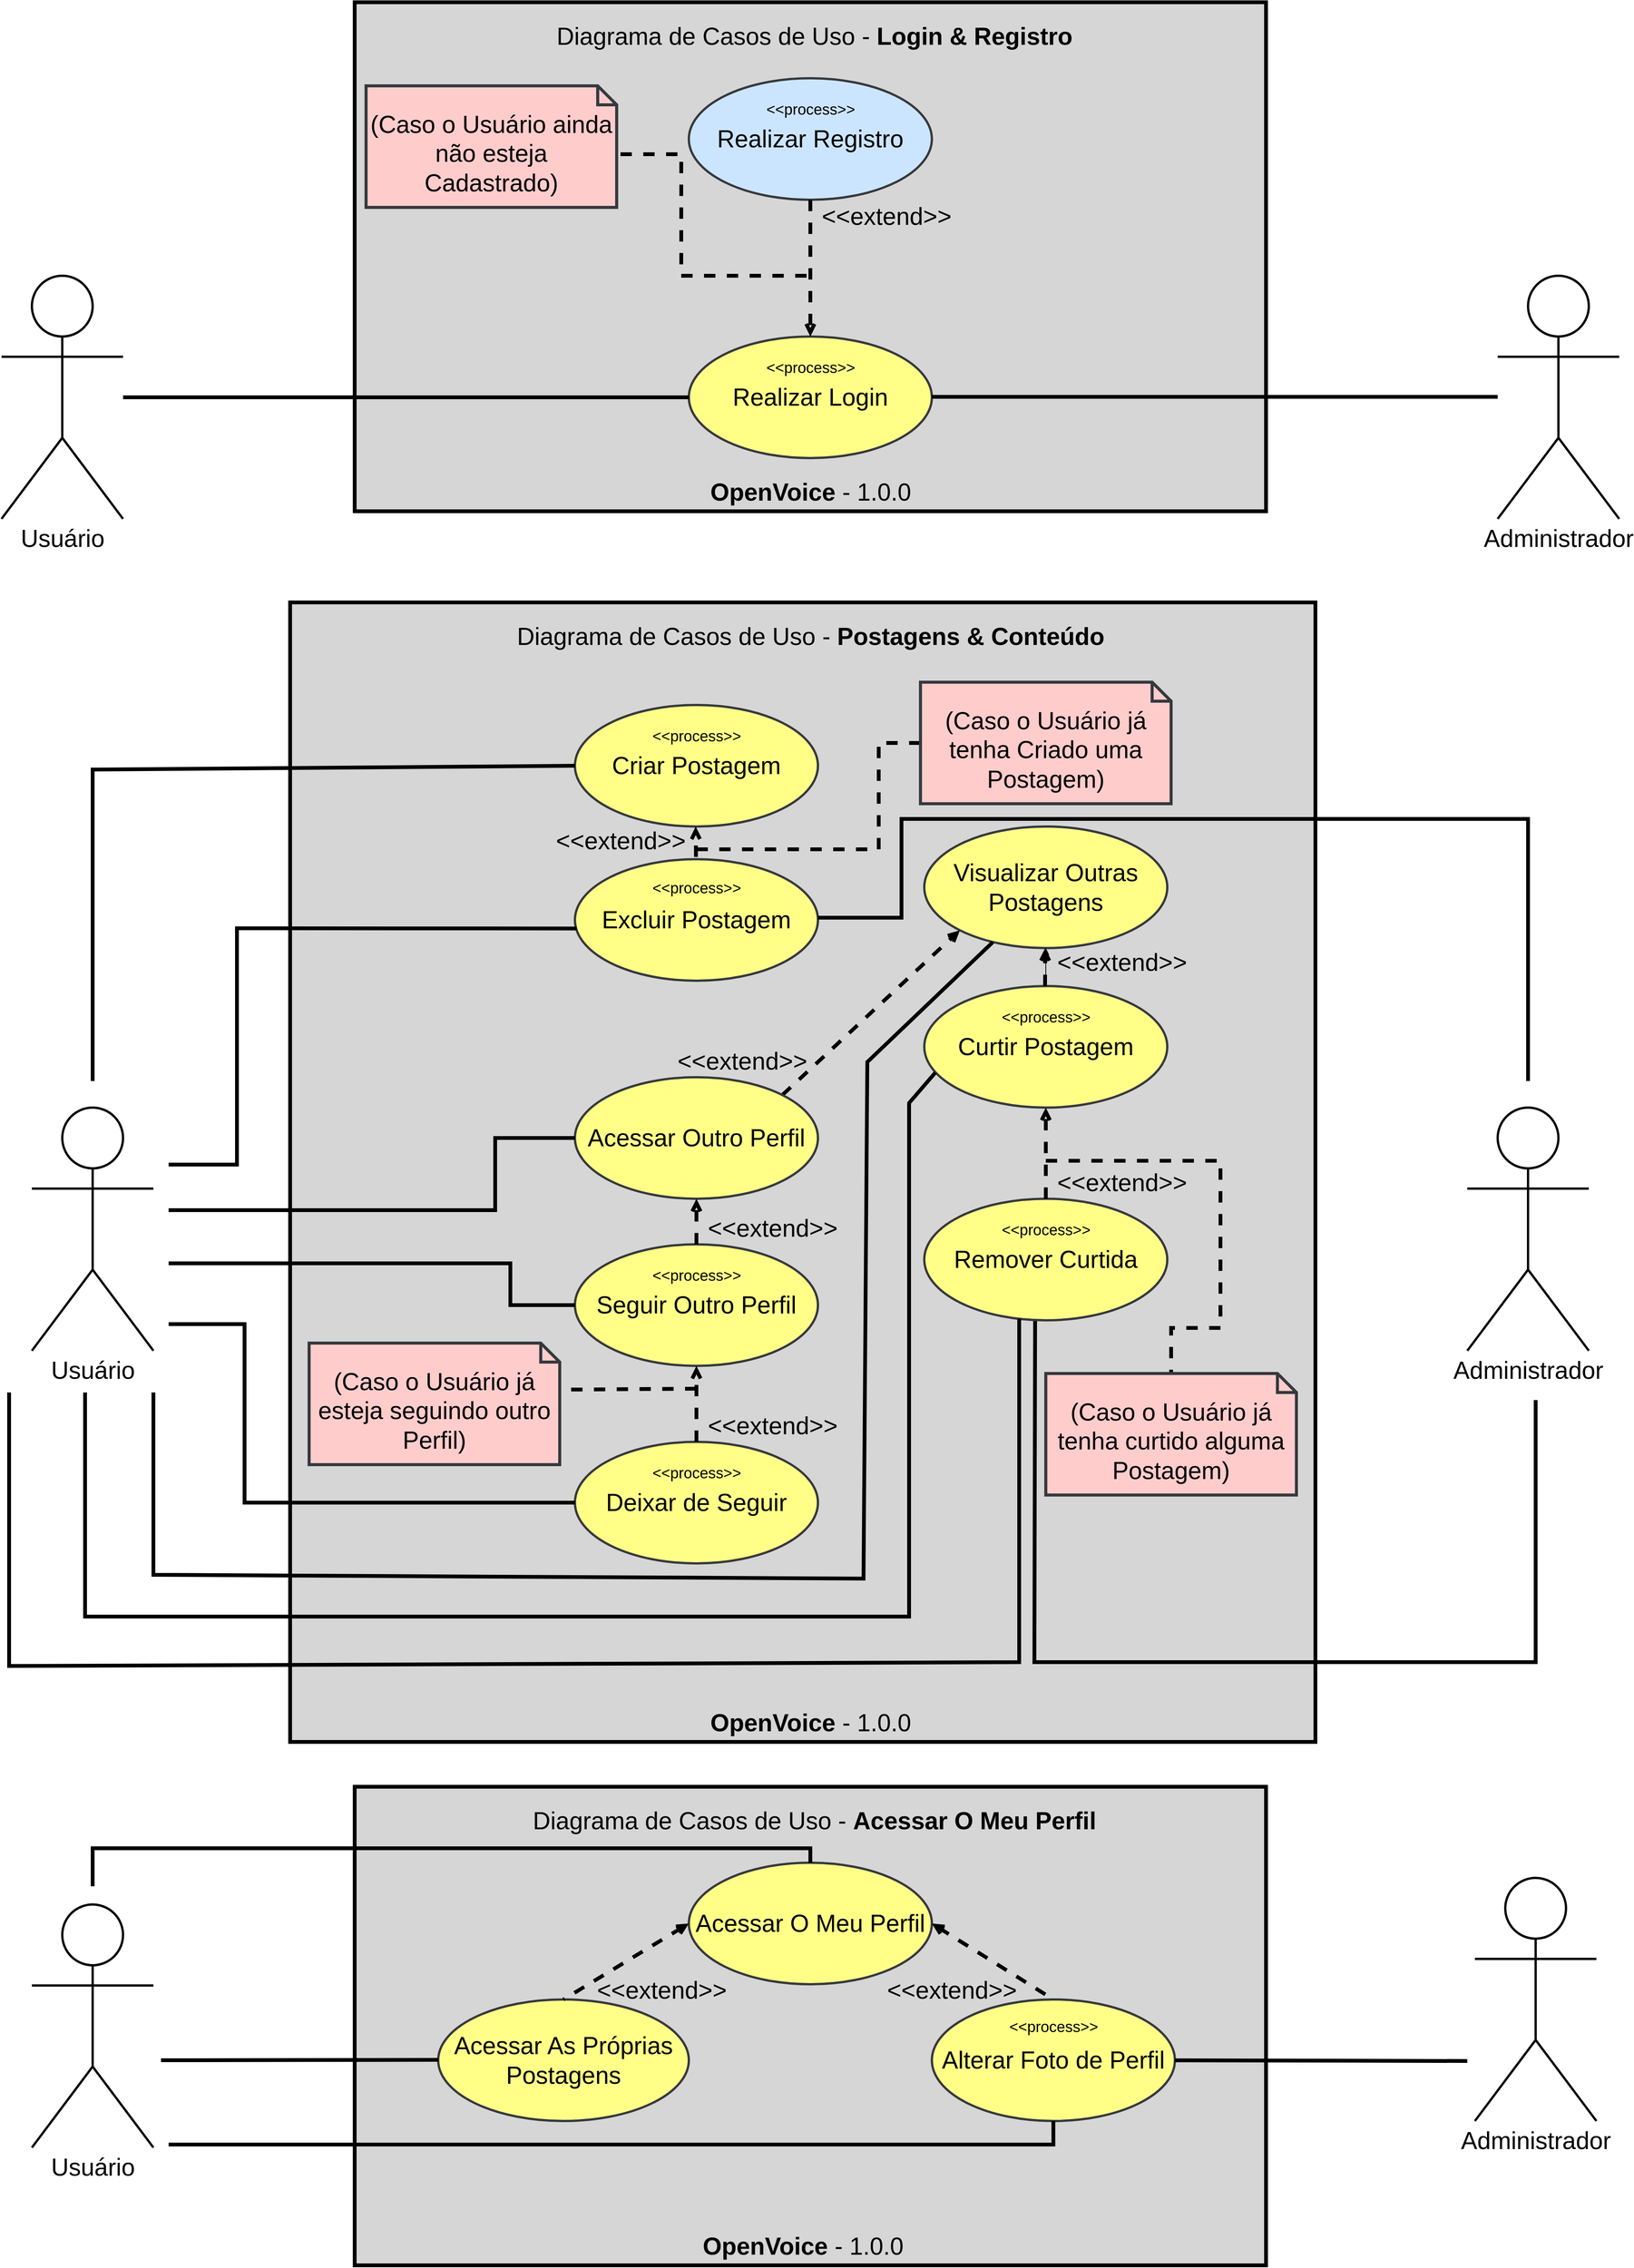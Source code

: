 <mxfile version="24.8.6">
  <diagram name="Page-1" id="Ox3zL68_iwcasz6dOxy_">
    <mxGraphModel dx="2302" dy="1893" grid="1" gridSize="10" guides="1" tooltips="1" connect="1" arrows="1" fold="1" page="1" pageScale="1" pageWidth="850" pageHeight="1100" math="0" shadow="0">
      <root>
        <mxCell id="0" />
        <mxCell id="1" parent="0" />
        <mxCell id="GhDUsiYMYTLdvU3jQH11-101" value="" style="rounded=0;whiteSpace=wrap;html=1;fillColor=#D6D6D6;strokeWidth=5;" parent="1" vertex="1">
          <mxGeometry x="590" y="1050" width="1350" height="1500" as="geometry" />
        </mxCell>
        <mxCell id="GhDUsiYMYTLdvU3jQH11-100" value="&lt;font style=&quot;font-size: 32px;&quot;&gt;Usuário&lt;/font&gt;" style="shape=umlActor;verticalLabelPosition=bottom;verticalAlign=top;html=1;strokeWidth=3;" parent="1" vertex="1">
          <mxGeometry x="250" y="1715" width="160" height="320" as="geometry" />
        </mxCell>
        <mxCell id="GhDUsiYMYTLdvU3jQH11-121" value="&lt;font style=&quot;font-size: 32px;&quot;&gt;Administrador&lt;/font&gt;" style="shape=umlActor;verticalLabelPosition=bottom;verticalAlign=top;html=1;strokeWidth=3;" parent="1" vertex="1">
          <mxGeometry x="2140" y="1715" width="160" height="320" as="geometry" />
        </mxCell>
        <mxCell id="GhDUsiYMYTLdvU3jQH11-58" value="&lt;font style=&quot;font-size: 32px;&quot;&gt;(Caso o Usuário já esteja seguindo outro Perfil)&lt;br&gt;&lt;/font&gt;" style="shape=note2;boundedLbl=1;whiteSpace=wrap;html=1;size=25;verticalAlign=top;align=center;strokeWidth=4;fillColor=#ffcccc;strokeColor=#36393d;" parent="1" vertex="1">
          <mxGeometry x="615" y="2025" width="330" height="160" as="geometry" />
        </mxCell>
        <mxCell id="GhDUsiYMYTLdvU3jQH11-122" value="" style="endArrow=none;html=1;rounded=0;strokeWidth=5;exitX=0.456;exitY=0.996;exitDx=0;exitDy=0;exitPerimeter=0;" parent="1" edge="1" source="GhDUsiYMYTLdvU3jQH11-46">
          <mxGeometry width="50" height="50" relative="1" as="geometry">
            <mxPoint x="1570" y="1997" as="sourcePoint" />
            <mxPoint x="2230" y="2100" as="targetPoint" />
            <Array as="points">
              <mxPoint x="1570" y="2445" />
              <mxPoint x="1980" y="2445" />
              <mxPoint x="2230" y="2445" />
            </Array>
          </mxGeometry>
        </mxCell>
        <mxCell id="GhDUsiYMYTLdvU3jQH11-36" value="&lt;font style=&quot;font-size: 32px;&quot;&gt;Visualizar Outras Postagens&lt;br&gt;&lt;/font&gt;" style="ellipse;whiteSpace=wrap;html=1;strokeWidth=3;fillColor=#ffff88;strokeColor=#36393d;" parent="1" vertex="1">
          <mxGeometry x="1425" y="1345" width="320" height="160" as="geometry" />
        </mxCell>
        <mxCell id="GhDUsiYMYTLdvU3jQH11-38" value="&lt;font style=&quot;font-size: 32px;&quot;&gt;Criar Postagem&lt;br&gt;&lt;/font&gt;" style="ellipse;whiteSpace=wrap;html=1;strokeWidth=3;fillColor=#ffff88;strokeColor=#36393d;" parent="1" vertex="1">
          <mxGeometry x="965" y="1185" width="320" height="160" as="geometry" />
        </mxCell>
        <mxCell id="GhDUsiYMYTLdvU3jQH11-43" value="&lt;font style=&quot;font-size: 32px;&quot;&gt;Excluir Postagem&lt;br&gt;&lt;/font&gt;" style="ellipse;whiteSpace=wrap;html=1;strokeWidth=3;fillColor=#ffff88;strokeColor=#36393d;" parent="1" vertex="1">
          <mxGeometry x="965" y="1388" width="320" height="160" as="geometry" />
        </mxCell>
        <mxCell id="GhDUsiYMYTLdvU3jQH11-64" value="" style="edgeStyle=orthogonalEdgeStyle;rounded=0;orthogonalLoop=1;jettySize=auto;html=1;" parent="1" source="GhDUsiYMYTLdvU3jQH11-45" target="GhDUsiYMYTLdvU3jQH11-36" edge="1">
          <mxGeometry relative="1" as="geometry" />
        </mxCell>
        <mxCell id="GhDUsiYMYTLdvU3jQH11-45" value="&lt;font style=&quot;font-size: 32px;&quot;&gt;Curtir Postagem&lt;br&gt;&lt;/font&gt;" style="ellipse;whiteSpace=wrap;html=1;strokeWidth=3;fillColor=#ffff88;strokeColor=#36393d;" parent="1" vertex="1">
          <mxGeometry x="1425" y="1555" width="320" height="160" as="geometry" />
        </mxCell>
        <mxCell id="GhDUsiYMYTLdvU3jQH11-46" value="&lt;font style=&quot;font-size: 32px;&quot;&gt;Remover Curtida&lt;br&gt;&lt;/font&gt;" style="ellipse;whiteSpace=wrap;html=1;strokeWidth=3;fillColor=#ffff88;strokeColor=#36393d;" parent="1" vertex="1">
          <mxGeometry x="1425" y="1835" width="320" height="160" as="geometry" />
        </mxCell>
        <mxCell id="GhDUsiYMYTLdvU3jQH11-47" value="&lt;font style=&quot;font-size: 32px;&quot;&gt;&amp;lt;&amp;lt;extend&amp;gt;&amp;gt;&lt;/font&gt;" style="html=1;verticalAlign=bottom;labelBackgroundColor=none;endArrow=open;endFill=0;dashed=1;rounded=0;strokeWidth=5;entryX=0.5;entryY=0;entryDx=0;entryDy=0;" parent="1" edge="1">
          <mxGeometry x="-0.581" y="-101" width="160" relative="1" as="geometry">
            <mxPoint x="1584" y="1555" as="sourcePoint" />
            <mxPoint x="1584.23" y="1505" as="targetPoint" />
            <mxPoint as="offset" />
          </mxGeometry>
        </mxCell>
        <mxCell id="GhDUsiYMYTLdvU3jQH11-48" value="&lt;font style=&quot;font-size: 32px;&quot;&gt;&amp;lt;&amp;lt;extend&amp;gt;&amp;gt;&lt;/font&gt;" style="html=1;verticalAlign=bottom;labelBackgroundColor=none;endArrow=open;endFill=0;dashed=1;rounded=0;strokeWidth=5;exitX=1;exitY=0;exitDx=0;exitDy=0;entryX=0;entryY=1;entryDx=0;entryDy=0;" parent="1" source="GhDUsiYMYTLdvU3jQH11-51" target="GhDUsiYMYTLdvU3jQH11-36" edge="1">
          <mxGeometry x="-1" y="58" width="160" relative="1" as="geometry">
            <mxPoint x="1330" y="1645" as="sourcePoint" />
            <mxPoint x="1330.36" y="1755" as="targetPoint" />
            <mxPoint x="-14" y="19" as="offset" />
          </mxGeometry>
        </mxCell>
        <mxCell id="GhDUsiYMYTLdvU3jQH11-49" value="" style="endArrow=none;dashed=1;html=1;rounded=0;strokeWidth=5;entryX=0.5;entryY=0;entryDx=0;entryDy=0;entryPerimeter=0;" parent="1" target="GhDUsiYMYTLdvU3jQH11-50" edge="1">
          <mxGeometry width="50" height="50" relative="1" as="geometry">
            <mxPoint x="1585" y="1785" as="sourcePoint" />
            <mxPoint x="1815" y="2025" as="targetPoint" />
            <Array as="points">
              <mxPoint x="1815" y="1785" />
              <mxPoint x="1815" y="2005" />
              <mxPoint x="1750" y="2005" />
            </Array>
          </mxGeometry>
        </mxCell>
        <mxCell id="GhDUsiYMYTLdvU3jQH11-50" value="&lt;font style=&quot;font-size: 32px;&quot;&gt;(Caso o Usuário já tenha curtido alguma Postagem)&lt;br&gt;&lt;/font&gt;" style="shape=note2;boundedLbl=1;whiteSpace=wrap;html=1;size=25;verticalAlign=top;align=center;strokeWidth=4;fillColor=#ffcccc;strokeColor=#36393d;" parent="1" vertex="1">
          <mxGeometry x="1585" y="2065" width="330" height="160" as="geometry" />
        </mxCell>
        <mxCell id="GhDUsiYMYTLdvU3jQH11-51" value="&lt;font style=&quot;font-size: 32px;&quot;&gt;Acessar Outro Perfil&lt;br&gt;&lt;/font&gt;" style="ellipse;whiteSpace=wrap;html=1;strokeWidth=3;fillColor=#ffff88;strokeColor=#36393d;" parent="1" vertex="1">
          <mxGeometry x="965" y="1675" width="320" height="160" as="geometry" />
        </mxCell>
        <mxCell id="GhDUsiYMYTLdvU3jQH11-52" value="&lt;font style=&quot;font-size: 32px;&quot;&gt;&amp;lt;&amp;lt;extend&amp;gt;&amp;gt;&lt;/font&gt;" style="html=1;verticalAlign=bottom;labelBackgroundColor=none;endArrow=open;endFill=0;dashed=1;rounded=0;strokeWidth=5;entryX=0.5;entryY=1;entryDx=0;entryDy=0;exitX=0.5;exitY=0;exitDx=0;exitDy=0;" parent="1" source="GhDUsiYMYTLdvU3jQH11-46" target="GhDUsiYMYTLdvU3jQH11-45" edge="1">
          <mxGeometry x="-1" y="-100" width="160" relative="1" as="geometry">
            <mxPoint x="1594.64" y="1835" as="sourcePoint" />
            <mxPoint x="1595" y="1725" as="targetPoint" />
            <mxPoint as="offset" />
          </mxGeometry>
        </mxCell>
        <mxCell id="GhDUsiYMYTLdvU3jQH11-53" value="&lt;font style=&quot;font-size: 32px;&quot;&gt;Seguir Outro Perfil&lt;br&gt;&lt;/font&gt;" style="ellipse;whiteSpace=wrap;html=1;strokeWidth=3;fillColor=#ffff88;strokeColor=#36393d;" parent="1" vertex="1">
          <mxGeometry x="965" y="1895" width="320" height="160" as="geometry" />
        </mxCell>
        <mxCell id="GhDUsiYMYTLdvU3jQH11-54" value="&lt;font style=&quot;font-size: 32px;&quot;&gt;&amp;lt;&amp;lt;extend&amp;gt;&amp;gt;&lt;/font&gt;" style="html=1;verticalAlign=bottom;labelBackgroundColor=none;endArrow=open;endFill=0;dashed=1;rounded=0;strokeWidth=5;entryX=0.5;entryY=1;entryDx=0;entryDy=0;exitX=0.5;exitY=0;exitDx=0;exitDy=0;" parent="1" source="GhDUsiYMYTLdvU3jQH11-53" target="GhDUsiYMYTLdvU3jQH11-51" edge="1">
          <mxGeometry x="-1" y="-100" width="160" relative="1" as="geometry">
            <mxPoint x="1095" y="1855" as="sourcePoint" />
            <mxPoint x="1555" y="1645" as="targetPoint" />
            <mxPoint as="offset" />
          </mxGeometry>
        </mxCell>
        <mxCell id="GhDUsiYMYTLdvU3jQH11-55" value="&lt;font style=&quot;font-size: 32px;&quot;&gt;Deixar de Seguir&lt;br&gt;&lt;/font&gt;" style="ellipse;whiteSpace=wrap;html=1;strokeWidth=3;fillColor=#ffff88;strokeColor=#36393d;" parent="1" vertex="1">
          <mxGeometry x="965" y="2155" width="320" height="160" as="geometry" />
        </mxCell>
        <mxCell id="GhDUsiYMYTLdvU3jQH11-56" value="&lt;font style=&quot;font-size: 32px;&quot;&gt;&amp;lt;&amp;lt;extend&amp;gt;&amp;gt;&lt;/font&gt;" style="html=1;verticalAlign=bottom;labelBackgroundColor=none;endArrow=open;endFill=0;dashed=1;rounded=0;strokeWidth=5;entryX=0.5;entryY=1;entryDx=0;entryDy=0;exitX=0.5;exitY=0;exitDx=0;exitDy=0;" parent="1" source="GhDUsiYMYTLdvU3jQH11-55" target="GhDUsiYMYTLdvU3jQH11-53" edge="1">
          <mxGeometry x="-1" y="-100" width="160" relative="1" as="geometry">
            <mxPoint x="1065" y="2115" as="sourcePoint" />
            <mxPoint x="1124.52" y="2115" as="targetPoint" />
            <mxPoint as="offset" />
          </mxGeometry>
        </mxCell>
        <mxCell id="GhDUsiYMYTLdvU3jQH11-71" value="&lt;font style=&quot;font-size: 32px;&quot;&gt;&amp;lt;&amp;lt;extend&amp;gt;&amp;gt;&lt;/font&gt;" style="html=1;verticalAlign=bottom;labelBackgroundColor=none;endArrow=open;endFill=0;dashed=1;rounded=0;strokeWidth=5;exitX=0.5;exitY=0;exitDx=0;exitDy=0;" parent="1" edge="1">
          <mxGeometry x="-0.949" y="99" width="160" relative="1" as="geometry">
            <mxPoint x="1124.41" y="1385" as="sourcePoint" />
            <mxPoint x="1124" y="1345" as="targetPoint" />
            <mxPoint as="offset" />
          </mxGeometry>
        </mxCell>
        <mxCell id="GhDUsiYMYTLdvU3jQH11-72" value="" style="endArrow=none;dashed=1;html=1;rounded=0;strokeWidth=5;entryX=0;entryY=0.5;entryDx=0;entryDy=0;entryPerimeter=0;" parent="1" target="GhDUsiYMYTLdvU3jQH11-73" edge="1">
          <mxGeometry width="50" height="50" relative="1" as="geometry">
            <mxPoint x="1125" y="1375" as="sourcePoint" />
            <mxPoint x="855" y="1625" as="targetPoint" />
            <Array as="points">
              <mxPoint x="1365" y="1375" />
              <mxPoint x="1365" y="1235" />
            </Array>
          </mxGeometry>
        </mxCell>
        <mxCell id="GhDUsiYMYTLdvU3jQH11-73" value="&lt;font style=&quot;font-size: 32px;&quot;&gt;(Caso o Usuário já tenha Criado uma Postagem)&lt;br&gt;&lt;/font&gt;" style="shape=note2;boundedLbl=1;whiteSpace=wrap;html=1;size=25;verticalAlign=top;align=center;strokeWidth=4;fillColor=#ffcccc;strokeColor=#36393d;" parent="1" vertex="1">
          <mxGeometry x="1420" y="1155" width="330" height="160" as="geometry" />
        </mxCell>
        <mxCell id="GhDUsiYMYTLdvU3jQH11-78" value="&lt;font style=&quot;font-size: 20px;&quot;&gt;&amp;lt;&amp;lt;process&amp;gt;&amp;gt;&lt;/font&gt;" style="text;html=1;align=center;verticalAlign=middle;resizable=0;points=[];autosize=1;strokeColor=none;fillColor=none;" parent="1" vertex="1">
          <mxGeometry x="1055" y="1205" width="140" height="40" as="geometry" />
        </mxCell>
        <mxCell id="GhDUsiYMYTLdvU3jQH11-80" value="&lt;font style=&quot;font-size: 20px;&quot;&gt;&amp;lt;&amp;lt;process&amp;gt;&amp;gt;&lt;/font&gt;" style="text;html=1;align=center;verticalAlign=middle;resizable=0;points=[];autosize=1;strokeColor=none;fillColor=none;" parent="1" vertex="1">
          <mxGeometry x="1055" y="1405" width="140" height="40" as="geometry" />
        </mxCell>
        <mxCell id="GhDUsiYMYTLdvU3jQH11-81" value="&lt;font style=&quot;font-size: 20px;&quot;&gt;&amp;lt;&amp;lt;process&amp;gt;&amp;gt;&lt;/font&gt;" style="text;html=1;align=center;verticalAlign=middle;resizable=0;points=[];autosize=1;strokeColor=none;fillColor=none;" parent="1" vertex="1">
          <mxGeometry x="1515" y="1575" width="140" height="40" as="geometry" />
        </mxCell>
        <mxCell id="GhDUsiYMYTLdvU3jQH11-82" value="&lt;font style=&quot;font-size: 20px;&quot;&gt;&amp;lt;&amp;lt;process&amp;gt;&amp;gt;&lt;/font&gt;" style="text;html=1;align=center;verticalAlign=middle;resizable=0;points=[];autosize=1;strokeColor=none;fillColor=none;" parent="1" vertex="1">
          <mxGeometry x="1515" y="1855" width="140" height="40" as="geometry" />
        </mxCell>
        <mxCell id="GhDUsiYMYTLdvU3jQH11-83" value="&lt;font style=&quot;font-size: 20px;&quot;&gt;&amp;lt;&amp;lt;process&amp;gt;&amp;gt;&lt;/font&gt;" style="text;html=1;align=center;verticalAlign=middle;resizable=0;points=[];autosize=1;strokeColor=none;fillColor=none;" parent="1" vertex="1">
          <mxGeometry x="1055" y="1915" width="140" height="40" as="geometry" />
        </mxCell>
        <mxCell id="GhDUsiYMYTLdvU3jQH11-84" value="&lt;font style=&quot;font-size: 20px;&quot;&gt;&amp;lt;&amp;lt;process&amp;gt;&amp;gt;&lt;/font&gt;" style="text;html=1;align=center;verticalAlign=middle;resizable=0;points=[];autosize=1;strokeColor=none;fillColor=none;" parent="1" vertex="1">
          <mxGeometry x="1055" y="2175" width="140" height="40" as="geometry" />
        </mxCell>
        <mxCell id="GhDUsiYMYTLdvU3jQH11-114" value="" style="endArrow=none;html=1;rounded=0;strokeWidth=5;entryX=0.045;entryY=0.713;entryDx=0;entryDy=0;entryPerimeter=0;" parent="1" target="GhDUsiYMYTLdvU3jQH11-45" edge="1">
          <mxGeometry width="50" height="50" relative="1" as="geometry">
            <mxPoint x="320" y="2090" as="sourcePoint" />
            <mxPoint x="1425" y="1960" as="targetPoint" />
            <Array as="points">
              <mxPoint x="320" y="2385" />
              <mxPoint x="1405" y="2385" />
              <mxPoint x="1405" y="1709" />
            </Array>
          </mxGeometry>
        </mxCell>
        <mxCell id="GhDUsiYMYTLdvU3jQH11-118" value="" style="endArrow=none;html=1;rounded=0;strokeWidth=5;entryX=0.282;entryY=0.951;entryDx=0;entryDy=0;entryPerimeter=0;" parent="1" target="GhDUsiYMYTLdvU3jQH11-36" edge="1">
          <mxGeometry width="50" height="50" relative="1" as="geometry">
            <mxPoint x="410" y="2090" as="sourcePoint" />
            <mxPoint x="1490" y="1500" as="targetPoint" />
            <Array as="points">
              <mxPoint x="410" y="2330" />
              <mxPoint x="1345" y="2335" />
              <mxPoint x="1350" y="1655" />
            </Array>
          </mxGeometry>
        </mxCell>
        <mxCell id="GhDUsiYMYTLdvU3jQH11-125" value="" style="endArrow=none;html=1;rounded=0;strokeWidth=5;" parent="1" edge="1">
          <mxGeometry width="50" height="50" relative="1" as="geometry">
            <mxPoint x="1285" y="1465" as="sourcePoint" />
            <mxPoint x="2220" y="1680" as="targetPoint" />
            <Array as="points">
              <mxPoint x="1395" y="1465" />
              <mxPoint x="1395" y="1335" />
              <mxPoint x="2220" y="1335" />
            </Array>
          </mxGeometry>
        </mxCell>
        <mxCell id="GhDUsiYMYTLdvU3jQH11-141" value="&lt;font style=&quot;font-size: 32px;&quot;&gt;Diagrama de Casos de Uso - &lt;b&gt;Postagens &amp;amp; Conteúdo&lt;br&gt;&lt;/b&gt;&lt;/font&gt;" style="text;html=1;align=center;verticalAlign=middle;resizable=0;points=[];autosize=1;strokeColor=none;fillColor=none;" parent="1" vertex="1">
          <mxGeometry x="875" y="1070" width="800" height="50" as="geometry" />
        </mxCell>
        <mxCell id="GhDUsiYMYTLdvU3jQH11-108" value="" style="endArrow=none;html=1;rounded=0;strokeWidth=5;entryX=0;entryY=0.5;entryDx=0;entryDy=0;" parent="1" target="GhDUsiYMYTLdvU3jQH11-38" edge="1">
          <mxGeometry width="50" height="50" relative="1" as="geometry">
            <mxPoint x="330" y="1680" as="sourcePoint" />
            <mxPoint x="1080" y="1655" as="targetPoint" />
            <Array as="points">
              <mxPoint x="330" y="1270" />
            </Array>
          </mxGeometry>
        </mxCell>
        <mxCell id="GhDUsiYMYTLdvU3jQH11-109" value="" style="endArrow=none;html=1;rounded=0;strokeWidth=5;entryX=0.007;entryY=0.57;entryDx=0;entryDy=0;entryPerimeter=0;" parent="1" target="GhDUsiYMYTLdvU3jQH11-43" edge="1">
          <mxGeometry width="50" height="50" relative="1" as="geometry">
            <mxPoint x="430" y="1790" as="sourcePoint" />
            <mxPoint x="925" y="1445" as="targetPoint" />
            <Array as="points">
              <mxPoint x="520" y="1790" />
              <mxPoint x="520" y="1479" />
            </Array>
          </mxGeometry>
        </mxCell>
        <mxCell id="GhDUsiYMYTLdvU3jQH11-110" value="" style="endArrow=none;html=1;rounded=0;strokeWidth=5;entryX=0;entryY=0.5;entryDx=0;entryDy=0;" parent="1" target="GhDUsiYMYTLdvU3jQH11-51" edge="1">
          <mxGeometry width="50" height="50" relative="1" as="geometry">
            <mxPoint x="430" y="1850" as="sourcePoint" />
            <mxPoint x="982" y="1519" as="targetPoint" />
            <Array as="points">
              <mxPoint x="860" y="1850" />
              <mxPoint x="860" y="1755" />
            </Array>
          </mxGeometry>
        </mxCell>
        <mxCell id="GhDUsiYMYTLdvU3jQH11-111" value="" style="endArrow=none;html=1;rounded=0;strokeWidth=5;entryX=0;entryY=0.5;entryDx=0;entryDy=0;" parent="1" target="GhDUsiYMYTLdvU3jQH11-53" edge="1">
          <mxGeometry width="50" height="50" relative="1" as="geometry">
            <mxPoint x="430" y="1920" as="sourcePoint" />
            <mxPoint x="980" y="1845" as="targetPoint" />
            <Array as="points">
              <mxPoint x="880" y="1920" />
              <mxPoint x="880" y="1975" />
            </Array>
          </mxGeometry>
        </mxCell>
        <mxCell id="GhDUsiYMYTLdvU3jQH11-112" value="" style="endArrow=none;html=1;rounded=0;strokeWidth=5;entryX=0;entryY=0.5;entryDx=0;entryDy=0;" parent="1" target="GhDUsiYMYTLdvU3jQH11-55" edge="1">
          <mxGeometry width="50" height="50" relative="1" as="geometry">
            <mxPoint x="430" y="2000" as="sourcePoint" />
            <mxPoint x="800" y="2319" as="targetPoint" />
            <Array as="points">
              <mxPoint x="530" y="2000" />
              <mxPoint x="530" y="2235" />
            </Array>
          </mxGeometry>
        </mxCell>
        <mxCell id="GhDUsiYMYTLdvU3jQH11-113" value="" style="endArrow=none;html=1;rounded=0;strokeWidth=5;" parent="1" edge="1">
          <mxGeometry width="50" height="50" relative="1" as="geometry">
            <mxPoint x="220" y="2090" as="sourcePoint" />
            <mxPoint x="1550" y="1993" as="targetPoint" />
            <Array as="points">
              <mxPoint x="220" y="2450" />
              <mxPoint x="1550" y="2445" />
            </Array>
          </mxGeometry>
        </mxCell>
        <mxCell id="GhDUsiYMYTLdvU3jQH11-57" value="" style="endArrow=none;dashed=1;html=1;rounded=0;strokeWidth=5;entryX=1.002;entryY=0.383;entryDx=0;entryDy=0;entryPerimeter=0;" parent="1" target="GhDUsiYMYTLdvU3jQH11-58" edge="1">
          <mxGeometry width="50" height="50" relative="1" as="geometry">
            <mxPoint x="1125" y="2085" as="sourcePoint" />
            <mxPoint x="1395" y="2365" as="targetPoint" />
            <Array as="points" />
          </mxGeometry>
        </mxCell>
        <mxCell id="GhDUsiYMYTLdvU3jQH11-156" value="&lt;font style=&quot;font-size: 32px;&quot;&gt;&lt;b&gt;OpenVoice &lt;/b&gt;- 1.0.0&lt;br&gt;&lt;/font&gt;" style="text;html=1;align=center;verticalAlign=middle;resizable=0;points=[];autosize=1;strokeColor=none;fillColor=none;" parent="1" vertex="1">
          <mxGeometry x="1130" y="2500" width="290" height="50" as="geometry" />
        </mxCell>
        <mxCell id="GhDUsiYMYTLdvU3jQH11-75" value="" style="rounded=0;whiteSpace=wrap;html=1;fillColor=#D6D6D6;strokeWidth=5;container=0;" parent="1" vertex="1">
          <mxGeometry x="675" y="260" width="1200" height="670" as="geometry" />
        </mxCell>
        <mxCell id="GhDUsiYMYTLdvU3jQH11-1" value="&lt;font style=&quot;font-size: 32px;&quot;&gt;Usuário&lt;/font&gt;" style="shape=umlActor;verticalLabelPosition=bottom;verticalAlign=top;html=1;strokeWidth=3;container=0;" parent="1" vertex="1">
          <mxGeometry x="210" y="620" width="160" height="320" as="geometry" />
        </mxCell>
        <mxCell id="GhDUsiYMYTLdvU3jQH11-5" value="&lt;font style=&quot;font-size: 32px;&quot;&gt;Administrador&lt;/font&gt;" style="shape=umlActor;verticalLabelPosition=bottom;verticalAlign=top;html=1;strokeWidth=3;container=0;" parent="1" vertex="1">
          <mxGeometry x="2180" y="620" width="160" height="320" as="geometry" />
        </mxCell>
        <mxCell id="GhDUsiYMYTLdvU3jQH11-4" value="&lt;font style=&quot;font-size: 32px;&quot;&gt;Realizar Login&lt;br&gt;&lt;/font&gt;" style="ellipse;whiteSpace=wrap;html=1;strokeWidth=3;fillColor=#ffff88;strokeColor=#36393d;container=0;" parent="1" vertex="1">
          <mxGeometry x="1115" y="700" width="320" height="160" as="geometry" />
        </mxCell>
        <mxCell id="GhDUsiYMYTLdvU3jQH11-7" value="&lt;font style=&quot;font-size: 32px;&quot;&gt;Realizar Registro&lt;br&gt;&lt;/font&gt;" style="ellipse;whiteSpace=wrap;html=1;strokeWidth=3;fillColor=#cce5ff;strokeColor=#36393d;container=0;" parent="1" vertex="1">
          <mxGeometry x="1115" y="360" width="320" height="160" as="geometry" />
        </mxCell>
        <mxCell id="GhDUsiYMYTLdvU3jQH11-16" value="&lt;font style=&quot;font-size: 32px;&quot;&gt;&amp;lt;&amp;lt;extend&amp;gt;&amp;gt;&lt;/font&gt;" style="html=1;verticalAlign=bottom;labelBackgroundColor=none;endArrow=open;endFill=0;dashed=1;rounded=0;strokeWidth=5;exitX=0.5;exitY=1;exitDx=0;exitDy=0;entryX=0.5;entryY=0;entryDx=0;entryDy=0;" parent="1" source="GhDUsiYMYTLdvU3jQH11-7" target="GhDUsiYMYTLdvU3jQH11-4" edge="1">
          <mxGeometry x="-0.529" y="100" width="160" relative="1" as="geometry">
            <mxPoint x="1175" y="620" as="sourcePoint" />
            <mxPoint x="1305" y="700" as="targetPoint" />
            <mxPoint as="offset" />
          </mxGeometry>
        </mxCell>
        <mxCell id="GhDUsiYMYTLdvU3jQH11-25" value="&lt;div align=&quot;center&quot;&gt;&lt;font style=&quot;font-size: 32px;&quot;&gt;(Caso o Usuário ainda não esteja Cadastrado)&lt;/font&gt;&lt;br&gt;&lt;/div&gt;" style="shape=note2;boundedLbl=1;whiteSpace=wrap;html=1;size=25;verticalAlign=top;align=center;strokeWidth=4;fillColor=#ffcccc;strokeColor=#36393d;container=0;" parent="1" vertex="1">
          <mxGeometry x="690" y="370" width="330" height="160" as="geometry" />
        </mxCell>
        <mxCell id="GhDUsiYMYTLdvU3jQH11-32" value="" style="endArrow=none;dashed=1;html=1;rounded=0;strokeWidth=5;" parent="1" edge="1">
          <mxGeometry width="50" height="50" relative="1" as="geometry">
            <mxPoint x="1025" y="460" as="sourcePoint" />
            <mxPoint x="1270" y="620" as="targetPoint" />
            <Array as="points">
              <mxPoint x="1105" y="460" />
              <mxPoint x="1105" y="620" />
            </Array>
          </mxGeometry>
        </mxCell>
        <mxCell id="GhDUsiYMYTLdvU3jQH11-34" value="&lt;font style=&quot;font-size: 20px;&quot;&gt;&amp;lt;&amp;lt;process&amp;gt;&amp;gt;&lt;/font&gt;" style="text;html=1;align=center;verticalAlign=middle;resizable=0;points=[];autosize=1;strokeColor=none;fillColor=none;container=0;" parent="1" vertex="1">
          <mxGeometry x="1205" y="720" width="140" height="40" as="geometry" />
        </mxCell>
        <mxCell id="GhDUsiYMYTLdvU3jQH11-35" value="&lt;font style=&quot;font-size: 20px;&quot;&gt;&amp;lt;&amp;lt;process&amp;gt;&amp;gt;&lt;/font&gt;" style="text;html=1;align=center;verticalAlign=middle;resizable=0;points=[];autosize=1;strokeColor=none;fillColor=none;container=0;" parent="1" vertex="1">
          <mxGeometry x="1205" y="380" width="140" height="40" as="geometry" />
        </mxCell>
        <mxCell id="GhDUsiYMYTLdvU3jQH11-98" value="&lt;font style=&quot;font-size: 32px;&quot;&gt;Diagrama de Casos de Uso - &lt;b&gt;Login &amp;amp; Registro&lt;br&gt;&lt;/b&gt;&lt;/font&gt;" style="text;html=1;align=center;verticalAlign=middle;resizable=0;points=[];autosize=1;strokeColor=none;fillColor=none;container=0;" parent="1" vertex="1">
          <mxGeometry x="930" y="280" width="700" height="50" as="geometry" />
        </mxCell>
        <mxCell id="GhDUsiYMYTLdvU3jQH11-153" value="&lt;font style=&quot;font-size: 32px;&quot;&gt;&lt;b&gt;OpenVoice &lt;/b&gt;- 1.0.0&lt;br&gt;&lt;/font&gt;" style="text;html=1;align=center;verticalAlign=middle;resizable=0;points=[];autosize=1;strokeColor=none;fillColor=none;container=0;" parent="1" vertex="1">
          <mxGeometry x="1130" y="880" width="290" height="50" as="geometry" />
        </mxCell>
        <mxCell id="GhDUsiYMYTLdvU3jQH11-167" value="&lt;font style=&quot;font-size: 32px;&quot;&gt;Administrador&lt;/font&gt;" style="shape=umlActor;verticalLabelPosition=bottom;verticalAlign=top;html=1;strokeWidth=3;container=0;" parent="1" vertex="1">
          <mxGeometry x="2150" y="2729" width="160" height="320" as="geometry" />
        </mxCell>
        <mxCell id="GhDUsiYMYTLdvU3jQH11-126" value="" style="rounded=0;whiteSpace=wrap;html=1;fillColor=#D6D6D6;strokeWidth=5;container=0;" parent="1" vertex="1">
          <mxGeometry x="675" y="2609" width="1200" height="630" as="geometry" />
        </mxCell>
        <mxCell id="GhDUsiYMYTLdvU3jQH11-59" value="&lt;font style=&quot;font-size: 32px;&quot;&gt;Acessar O Meu Perfil&lt;br&gt;&lt;/font&gt;" style="ellipse;whiteSpace=wrap;html=1;strokeWidth=3;fillColor=#ffff88;strokeColor=#36393d;container=0;" parent="1" vertex="1">
          <mxGeometry x="1115" y="2709" width="320" height="160" as="geometry" />
        </mxCell>
        <mxCell id="GhDUsiYMYTLdvU3jQH11-63" value="&lt;font style=&quot;font-size: 32px;&quot;&gt;Acessar As Próprias Postagens&lt;br&gt;&lt;/font&gt;" style="ellipse;whiteSpace=wrap;html=1;strokeWidth=3;fillColor=#ffff88;strokeColor=#36393d;container=0;" parent="1" vertex="1">
          <mxGeometry x="785" y="2889" width="330" height="160" as="geometry" />
        </mxCell>
        <mxCell id="GhDUsiYMYTLdvU3jQH11-66" value="&lt;font style=&quot;font-size: 32px;&quot;&gt;&amp;lt;&amp;lt;extend&amp;gt;&amp;gt;&lt;/font&gt;" style="html=1;verticalAlign=bottom;labelBackgroundColor=none;endArrow=none;endFill=0;dashed=1;rounded=0;strokeWidth=5;entryX=0.5;entryY=0;entryDx=0;entryDy=0;startArrow=open;startFill=0;exitX=0;exitY=0.5;exitDx=0;exitDy=0;" parent="1" source="GhDUsiYMYTLdvU3jQH11-59" target="GhDUsiYMYTLdvU3jQH11-63" edge="1">
          <mxGeometry x="-0.094" y="74" width="160" relative="1" as="geometry">
            <mxPoint x="2389.6" y="2909" as="sourcePoint" />
            <mxPoint x="2389.83" y="2959" as="targetPoint" />
            <mxPoint as="offset" />
          </mxGeometry>
        </mxCell>
        <mxCell id="GhDUsiYMYTLdvU3jQH11-69" value="&lt;font style=&quot;font-size: 32px;&quot;&gt;Alterar Foto de Perfil&lt;br&gt;&lt;/font&gt;" style="ellipse;whiteSpace=wrap;html=1;strokeWidth=3;fillColor=#ffff88;strokeColor=#36393d;container=0;" parent="1" vertex="1">
          <mxGeometry x="1435" y="2889" width="320" height="160" as="geometry" />
        </mxCell>
        <mxCell id="GhDUsiYMYTLdvU3jQH11-77" value="&lt;font style=&quot;font-size: 20px;&quot;&gt;&amp;lt;&amp;lt;process&amp;gt;&amp;gt;&lt;/font&gt;" style="text;html=1;align=center;verticalAlign=middle;resizable=0;points=[];autosize=1;strokeColor=none;fillColor=none;container=0;" parent="1" vertex="1">
          <mxGeometry x="1525" y="2904" width="140" height="40" as="geometry" />
        </mxCell>
        <mxCell id="GhDUsiYMYTLdvU3jQH11-128" value="&lt;font style=&quot;font-size: 32px;&quot;&gt;&amp;lt;&amp;lt;extend&amp;gt;&amp;gt;&lt;/font&gt;" style="html=1;verticalAlign=bottom;labelBackgroundColor=none;endArrow=none;endFill=0;dashed=1;rounded=0;strokeWidth=5;entryX=0.5;entryY=0;entryDx=0;entryDy=0;startArrow=open;startFill=0;exitX=1;exitY=0.5;exitDx=0;exitDy=0;" parent="1" source="GhDUsiYMYTLdvU3jQH11-59" target="GhDUsiYMYTLdvU3jQH11-69" edge="1">
          <mxGeometry x="-0.151" y="-78" width="160" relative="1" as="geometry">
            <mxPoint x="1460" y="2837" as="sourcePoint" />
            <mxPoint x="1295" y="2942" as="targetPoint" />
            <mxPoint as="offset" />
          </mxGeometry>
        </mxCell>
        <mxCell id="GhDUsiYMYTLdvU3jQH11-157" value="&lt;font style=&quot;font-size: 32px;&quot;&gt;Diagrama de Casos de Uso - &lt;b&gt;Acessar O Meu Perfil&lt;br&gt;&lt;/b&gt;&lt;/font&gt;" style="text;html=1;align=center;verticalAlign=middle;resizable=0;points=[];autosize=1;strokeColor=none;fillColor=none;container=0;" parent="1" vertex="1">
          <mxGeometry x="900" y="2629" width="760" height="50" as="geometry" />
        </mxCell>
        <mxCell id="GhDUsiYMYTLdvU3jQH11-158" value="&lt;font style=&quot;font-size: 32px;&quot;&gt;&lt;b&gt;OpenVoice &lt;/b&gt;- 1.0.0&lt;br&gt;&lt;/font&gt;" style="text;html=1;align=center;verticalAlign=middle;resizable=0;points=[];autosize=1;strokeColor=none;fillColor=none;container=0;" parent="1" vertex="1">
          <mxGeometry x="1120" y="3189" width="290" height="50" as="geometry" />
        </mxCell>
        <mxCell id="GhDUsiYMYTLdvU3jQH11-159" value="&lt;font style=&quot;font-size: 32px;&quot;&gt;Usuário&lt;/font&gt;" style="shape=umlActor;verticalLabelPosition=bottom;verticalAlign=top;html=1;strokeWidth=3;container=0;" parent="1" vertex="1">
          <mxGeometry x="250" y="2764" width="160" height="320" as="geometry" />
        </mxCell>
        <mxCell id="GhDUsiYMYTLdvU3jQH11-161" value="" style="endArrow=none;html=1;rounded=0;strokeWidth=5;entryX=0.5;entryY=0;entryDx=0;entryDy=0;" parent="1" target="GhDUsiYMYTLdvU3jQH11-59" edge="1">
          <mxGeometry width="50" height="50" relative="1" as="geometry">
            <mxPoint x="330" y="2740" as="sourcePoint" />
            <mxPoint x="520" y="2869" as="targetPoint" />
            <Array as="points">
              <mxPoint x="330" y="2690" />
              <mxPoint x="1275" y="2690" />
            </Array>
          </mxGeometry>
        </mxCell>
        <mxCell id="GhDUsiYMYTLdvU3jQH11-162" value="" style="endArrow=none;html=1;rounded=0;strokeWidth=5;entryX=0;entryY=0.5;entryDx=0;entryDy=0;" parent="1" edge="1">
          <mxGeometry width="50" height="50" relative="1" as="geometry">
            <mxPoint x="420" y="2969" as="sourcePoint" />
            <mxPoint x="785.0" y="2968.5" as="targetPoint" />
            <Array as="points" />
          </mxGeometry>
        </mxCell>
        <mxCell id="GhDUsiYMYTLdvU3jQH11-163" value="" style="endArrow=none;html=1;rounded=0;strokeWidth=5;entryX=0.5;entryY=1;entryDx=0;entryDy=0;" parent="1" target="GhDUsiYMYTLdvU3jQH11-69" edge="1">
          <mxGeometry width="50" height="50" relative="1" as="geometry">
            <mxPoint x="430" y="3080" as="sourcePoint" />
            <mxPoint x="510" y="3239" as="targetPoint" />
            <Array as="points">
              <mxPoint x="1595" y="3080" />
            </Array>
          </mxGeometry>
        </mxCell>
        <mxCell id="9GBIO43umf17iu3eryOD-3" value="" style="endArrow=none;html=1;rounded=0;strokeWidth=5;entryX=0;entryY=0.5;entryDx=0;entryDy=0;" edge="1" parent="1" target="GhDUsiYMYTLdvU3jQH11-4">
          <mxGeometry width="50" height="50" relative="1" as="geometry">
            <mxPoint x="370" y="780" as="sourcePoint" />
            <mxPoint x="550" y="740" as="targetPoint" />
          </mxGeometry>
        </mxCell>
        <mxCell id="9GBIO43umf17iu3eryOD-5" value="" style="endArrow=none;html=1;rounded=0;strokeWidth=5;entryX=0;entryY=0.5;entryDx=0;entryDy=0;" edge="1" parent="1">
          <mxGeometry width="50" height="50" relative="1" as="geometry">
            <mxPoint x="1435" y="779.38" as="sourcePoint" />
            <mxPoint x="2180" y="779.38" as="targetPoint" />
          </mxGeometry>
        </mxCell>
        <mxCell id="9GBIO43umf17iu3eryOD-7" value="" style="endArrow=none;html=1;rounded=0;strokeWidth=5;" edge="1" parent="1">
          <mxGeometry width="50" height="50" relative="1" as="geometry">
            <mxPoint x="1755" y="2969.1" as="sourcePoint" />
            <mxPoint x="2140" y="2970" as="targetPoint" />
            <Array as="points" />
          </mxGeometry>
        </mxCell>
      </root>
    </mxGraphModel>
  </diagram>
</mxfile>
